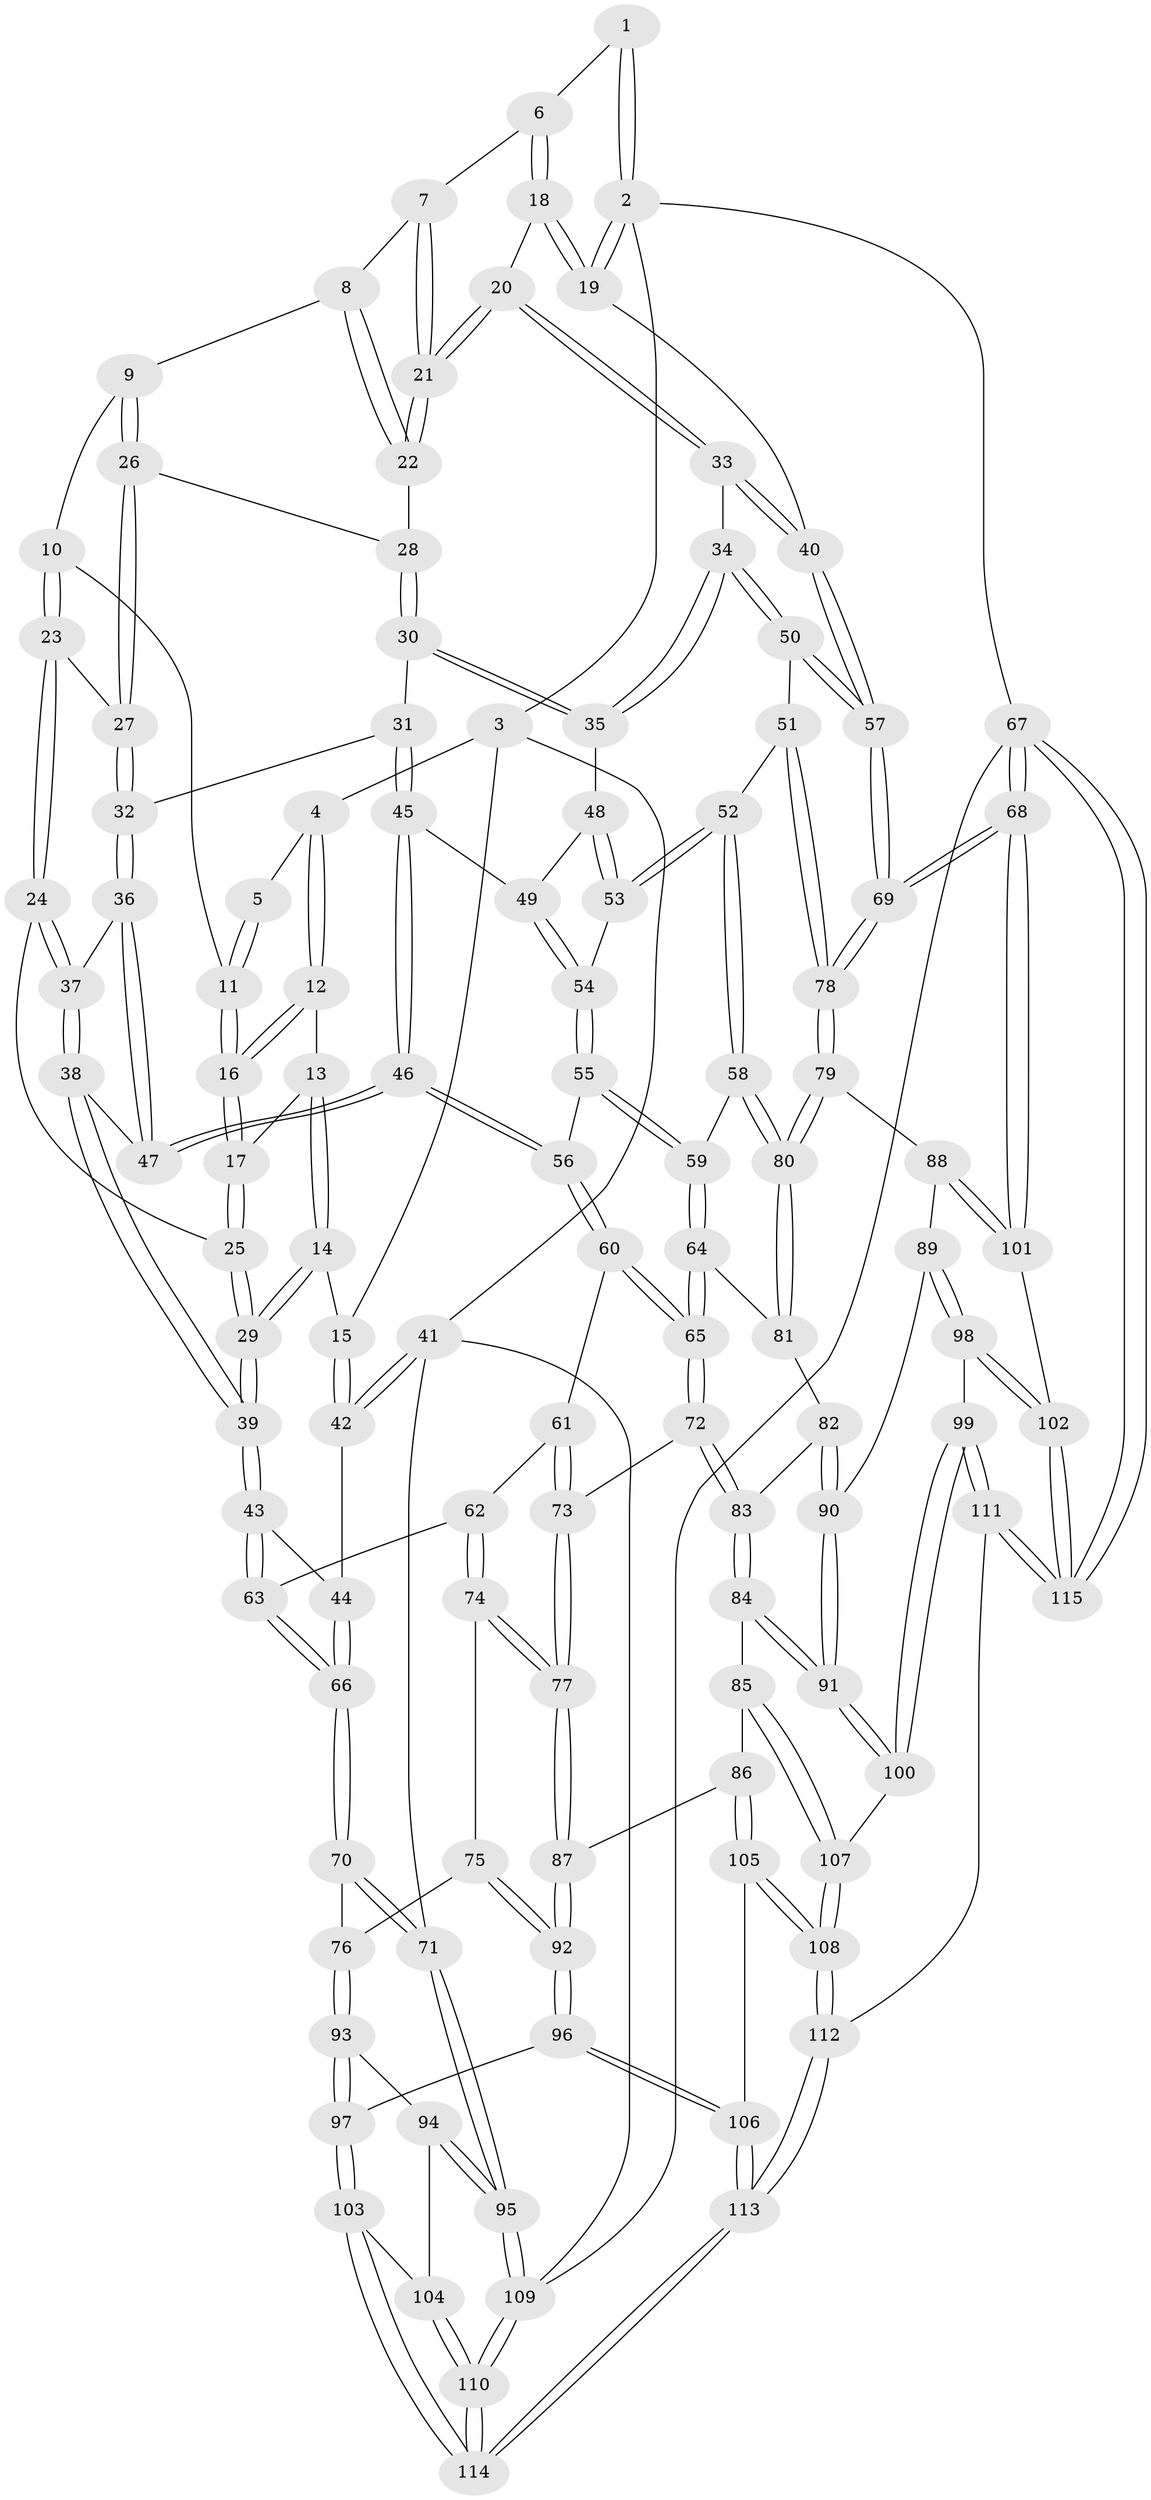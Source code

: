 // coarse degree distribution, {4: 0.5970149253731343, 6: 0.05970149253731343, 2: 0.014925373134328358, 5: 0.26865671641791045, 3: 0.05970149253731343}
// Generated by graph-tools (version 1.1) at 2025/52/02/27/25 19:52:44]
// undirected, 115 vertices, 284 edges
graph export_dot {
graph [start="1"]
  node [color=gray90,style=filled];
  1 [pos="+0.7834283559832312+0"];
  2 [pos="+1+0"];
  3 [pos="+0.14410481535498712+0"];
  4 [pos="+0.38480351558793613+0"];
  5 [pos="+0.5136156881812347+0"];
  6 [pos="+0.7873700788459445+0.005035828236835036"];
  7 [pos="+0.7670443900602328+0.041725405218364126"];
  8 [pos="+0.674167431460064+0.14296663690640307"];
  9 [pos="+0.647038430399719+0.14743633087826274"];
  10 [pos="+0.5954151244888335+0.14034544895985973"];
  11 [pos="+0.5692653378307799+0.10153770023347124"];
  12 [pos="+0.37939652466431784+0"];
  13 [pos="+0.29254335302168827+0.09254315945028226"];
  14 [pos="+0.19167822054899158+0.23011966647366353"];
  15 [pos="+0.13278491014069832+0.22253904863229787"];
  16 [pos="+0.4122283115064505+0.14587504785856759"];
  17 [pos="+0.40130650727793205+0.20134481951695388"];
  18 [pos="+0.8835423160888264+0.11279334329814245"];
  19 [pos="+1+0.20943626250984745"];
  20 [pos="+0.8214191253102701+0.28016243116894524"];
  21 [pos="+0.8103716979806029+0.2724947989232361"];
  22 [pos="+0.7505293621907864+0.2510096793181694"];
  23 [pos="+0.5388399071443409+0.22251514423693308"];
  24 [pos="+0.42601472357280545+0.26115093939506656"];
  25 [pos="+0.395332127875185+0.24369563152289908"];
  26 [pos="+0.6416337646322539+0.27804470892133337"];
  27 [pos="+0.6103472379722835+0.2883256403944613"];
  28 [pos="+0.670933282103143+0.2839309429355749"];
  29 [pos="+0.2856124174390829+0.26690351412978724"];
  30 [pos="+0.6877817927643607+0.38264055594782326"];
  31 [pos="+0.6125913101664369+0.36920557872486826"];
  32 [pos="+0.6060056122067089+0.30216210775604496"];
  33 [pos="+0.8544493634462214+0.32947559964981976"];
  34 [pos="+0.825649915858723+0.39626785515561685"];
  35 [pos="+0.7068107617986523+0.396583385834251"];
  36 [pos="+0.4725068565575665+0.352881039320319"];
  37 [pos="+0.44014059636433184+0.2921694958309025"];
  38 [pos="+0.3398542390885568+0.4440073193483448"];
  39 [pos="+0.29597254541829476+0.4528330281506189"];
  40 [pos="+1+0.22640587530295436"];
  41 [pos="+0+0.35858357108080774"];
  42 [pos="+0+0.33637219948993907"];
  43 [pos="+0.28802935288837883+0.4676860289470939"];
  44 [pos="+0.12210853814352779+0.436240366326594"];
  45 [pos="+0.5737992419883149+0.40118669001847007"];
  46 [pos="+0.495856820182726+0.4312527288015666"];
  47 [pos="+0.4942006219282161+0.4293085524833669"];
  48 [pos="+0.6996057809627775+0.4062483782793234"];
  49 [pos="+0.6482134167741849+0.4522738002894847"];
  50 [pos="+0.8386345162901754+0.47779565067436086"];
  51 [pos="+0.8070204855975567+0.5294290176141989"];
  52 [pos="+0.7646948044673152+0.5728587323456346"];
  53 [pos="+0.6900869848715816+0.5035015366503933"];
  54 [pos="+0.6396385729501798+0.48423629752782943"];
  55 [pos="+0.6164741867788117+0.5001013628447105"];
  56 [pos="+0.5002903849997353+0.4578473871313894"];
  57 [pos="+1+0.6063170702941552"];
  58 [pos="+0.7637542822274599+0.5746820411937474"];
  59 [pos="+0.6314706382796769+0.5951808484332841"];
  60 [pos="+0.4895756875208057+0.5014175635813698"];
  61 [pos="+0.4380369277032791+0.5416343218390333"];
  62 [pos="+0.37451330208496214+0.560610724417309"];
  63 [pos="+0.28997853016619807+0.4849350093589953"];
  64 [pos="+0.5952791573439711+0.6246970213960521"];
  65 [pos="+0.5708358570246952+0.631148108095654"];
  66 [pos="+0.20142492159020128+0.6176949755418857"];
  67 [pos="+1+1"];
  68 [pos="+1+0.8866621874570669"];
  69 [pos="+1+0.7685918932401029"];
  70 [pos="+0.18571071310615975+0.6727836900666231"];
  71 [pos="+0+0.6887983835504324"];
  72 [pos="+0.5681183178942929+0.6347833577377987"];
  73 [pos="+0.4750282023312307+0.6855157048346711"];
  74 [pos="+0.34854123740723975+0.6924463627069827"];
  75 [pos="+0.23566287457990295+0.6932749347788594"];
  76 [pos="+0.1895082881446885+0.6754733806196412"];
  77 [pos="+0.4213435054501546+0.7404964500702547"];
  78 [pos="+1+0.7499248705600877"];
  79 [pos="+0.8004728679897852+0.7569525044382653"];
  80 [pos="+0.7862197571775154+0.7255628729633864"];
  81 [pos="+0.6561351083643484+0.684723931941964"];
  82 [pos="+0.6343099829786955+0.7416507542172648"];
  83 [pos="+0.5960217731481291+0.7475598173212348"];
  84 [pos="+0.5846199100713391+0.7699511817634509"];
  85 [pos="+0.44552207635735785+0.7967991285530214"];
  86 [pos="+0.4385269082747076+0.7921651497247992"];
  87 [pos="+0.4346886433092228+0.7873219709832586"];
  88 [pos="+0.799714475646662+0.7579793029571621"];
  89 [pos="+0.7814024977874681+0.7702358166939097"];
  90 [pos="+0.739917871198073+0.7876079625117728"];
  91 [pos="+0.6463060595175045+0.862153373110439"];
  92 [pos="+0.2738900703628626+0.8713610748675668"];
  93 [pos="+0.17693262706297616+0.8503264606368137"];
  94 [pos="+0.1463682548386112+0.861019001418868"];
  95 [pos="+0+0.7578904635832386"];
  96 [pos="+0.2642651233910038+0.8906624540114165"];
  97 [pos="+0.2596919909268356+0.8916592291447456"];
  98 [pos="+0.7426901751673077+0.9538302656318446"];
  99 [pos="+0.644312031563047+0.9006887474653194"];
  100 [pos="+0.6393971414967526+0.8782957994929482"];
  101 [pos="+0.8379958982614113+0.9430432716695419"];
  102 [pos="+0.7846963883190294+1"];
  103 [pos="+0.23270825572794074+0.9180590818353618"];
  104 [pos="+0.14464697482213873+0.9274904112099456"];
  105 [pos="+0.39247350479277676+0.8930247566050951"];
  106 [pos="+0.31342003049009587+0.9461987357160987"];
  107 [pos="+0.49585981208548463+0.8699083368967544"];
  108 [pos="+0.4798965943003565+1"];
  109 [pos="+0+1"];
  110 [pos="+0+1"];
  111 [pos="+0.5164073246805759+1"];
  112 [pos="+0.4814254162141513+1"];
  113 [pos="+0.40338716006336434+1"];
  114 [pos="+0.02261563699393869+1"];
  115 [pos="+0.7644630638630054+1"];
  1 -- 2;
  1 -- 2;
  1 -- 6;
  2 -- 3;
  2 -- 19;
  2 -- 19;
  2 -- 67;
  3 -- 4;
  3 -- 15;
  3 -- 41;
  4 -- 5;
  4 -- 12;
  4 -- 12;
  5 -- 11;
  5 -- 11;
  6 -- 7;
  6 -- 18;
  6 -- 18;
  7 -- 8;
  7 -- 21;
  7 -- 21;
  8 -- 9;
  8 -- 22;
  8 -- 22;
  9 -- 10;
  9 -- 26;
  9 -- 26;
  10 -- 11;
  10 -- 23;
  10 -- 23;
  11 -- 16;
  11 -- 16;
  12 -- 13;
  12 -- 16;
  12 -- 16;
  13 -- 14;
  13 -- 14;
  13 -- 17;
  14 -- 15;
  14 -- 29;
  14 -- 29;
  15 -- 42;
  15 -- 42;
  16 -- 17;
  16 -- 17;
  17 -- 25;
  17 -- 25;
  18 -- 19;
  18 -- 19;
  18 -- 20;
  19 -- 40;
  20 -- 21;
  20 -- 21;
  20 -- 33;
  20 -- 33;
  21 -- 22;
  21 -- 22;
  22 -- 28;
  23 -- 24;
  23 -- 24;
  23 -- 27;
  24 -- 25;
  24 -- 37;
  24 -- 37;
  25 -- 29;
  25 -- 29;
  26 -- 27;
  26 -- 27;
  26 -- 28;
  27 -- 32;
  27 -- 32;
  28 -- 30;
  28 -- 30;
  29 -- 39;
  29 -- 39;
  30 -- 31;
  30 -- 35;
  30 -- 35;
  31 -- 32;
  31 -- 45;
  31 -- 45;
  32 -- 36;
  32 -- 36;
  33 -- 34;
  33 -- 40;
  33 -- 40;
  34 -- 35;
  34 -- 35;
  34 -- 50;
  34 -- 50;
  35 -- 48;
  36 -- 37;
  36 -- 47;
  36 -- 47;
  37 -- 38;
  37 -- 38;
  38 -- 39;
  38 -- 39;
  38 -- 47;
  39 -- 43;
  39 -- 43;
  40 -- 57;
  40 -- 57;
  41 -- 42;
  41 -- 42;
  41 -- 71;
  41 -- 109;
  42 -- 44;
  43 -- 44;
  43 -- 63;
  43 -- 63;
  44 -- 66;
  44 -- 66;
  45 -- 46;
  45 -- 46;
  45 -- 49;
  46 -- 47;
  46 -- 47;
  46 -- 56;
  46 -- 56;
  48 -- 49;
  48 -- 53;
  48 -- 53;
  49 -- 54;
  49 -- 54;
  50 -- 51;
  50 -- 57;
  50 -- 57;
  51 -- 52;
  51 -- 78;
  51 -- 78;
  52 -- 53;
  52 -- 53;
  52 -- 58;
  52 -- 58;
  53 -- 54;
  54 -- 55;
  54 -- 55;
  55 -- 56;
  55 -- 59;
  55 -- 59;
  56 -- 60;
  56 -- 60;
  57 -- 69;
  57 -- 69;
  58 -- 59;
  58 -- 80;
  58 -- 80;
  59 -- 64;
  59 -- 64;
  60 -- 61;
  60 -- 65;
  60 -- 65;
  61 -- 62;
  61 -- 73;
  61 -- 73;
  62 -- 63;
  62 -- 74;
  62 -- 74;
  63 -- 66;
  63 -- 66;
  64 -- 65;
  64 -- 65;
  64 -- 81;
  65 -- 72;
  65 -- 72;
  66 -- 70;
  66 -- 70;
  67 -- 68;
  67 -- 68;
  67 -- 115;
  67 -- 115;
  67 -- 109;
  68 -- 69;
  68 -- 69;
  68 -- 101;
  68 -- 101;
  69 -- 78;
  69 -- 78;
  70 -- 71;
  70 -- 71;
  70 -- 76;
  71 -- 95;
  71 -- 95;
  72 -- 73;
  72 -- 83;
  72 -- 83;
  73 -- 77;
  73 -- 77;
  74 -- 75;
  74 -- 77;
  74 -- 77;
  75 -- 76;
  75 -- 92;
  75 -- 92;
  76 -- 93;
  76 -- 93;
  77 -- 87;
  77 -- 87;
  78 -- 79;
  78 -- 79;
  79 -- 80;
  79 -- 80;
  79 -- 88;
  80 -- 81;
  80 -- 81;
  81 -- 82;
  82 -- 83;
  82 -- 90;
  82 -- 90;
  83 -- 84;
  83 -- 84;
  84 -- 85;
  84 -- 91;
  84 -- 91;
  85 -- 86;
  85 -- 107;
  85 -- 107;
  86 -- 87;
  86 -- 105;
  86 -- 105;
  87 -- 92;
  87 -- 92;
  88 -- 89;
  88 -- 101;
  88 -- 101;
  89 -- 90;
  89 -- 98;
  89 -- 98;
  90 -- 91;
  90 -- 91;
  91 -- 100;
  91 -- 100;
  92 -- 96;
  92 -- 96;
  93 -- 94;
  93 -- 97;
  93 -- 97;
  94 -- 95;
  94 -- 95;
  94 -- 104;
  95 -- 109;
  95 -- 109;
  96 -- 97;
  96 -- 106;
  96 -- 106;
  97 -- 103;
  97 -- 103;
  98 -- 99;
  98 -- 102;
  98 -- 102;
  99 -- 100;
  99 -- 100;
  99 -- 111;
  99 -- 111;
  100 -- 107;
  101 -- 102;
  102 -- 115;
  102 -- 115;
  103 -- 104;
  103 -- 114;
  103 -- 114;
  104 -- 110;
  104 -- 110;
  105 -- 106;
  105 -- 108;
  105 -- 108;
  106 -- 113;
  106 -- 113;
  107 -- 108;
  107 -- 108;
  108 -- 112;
  108 -- 112;
  109 -- 110;
  109 -- 110;
  110 -- 114;
  110 -- 114;
  111 -- 112;
  111 -- 115;
  111 -- 115;
  112 -- 113;
  112 -- 113;
  113 -- 114;
  113 -- 114;
}
